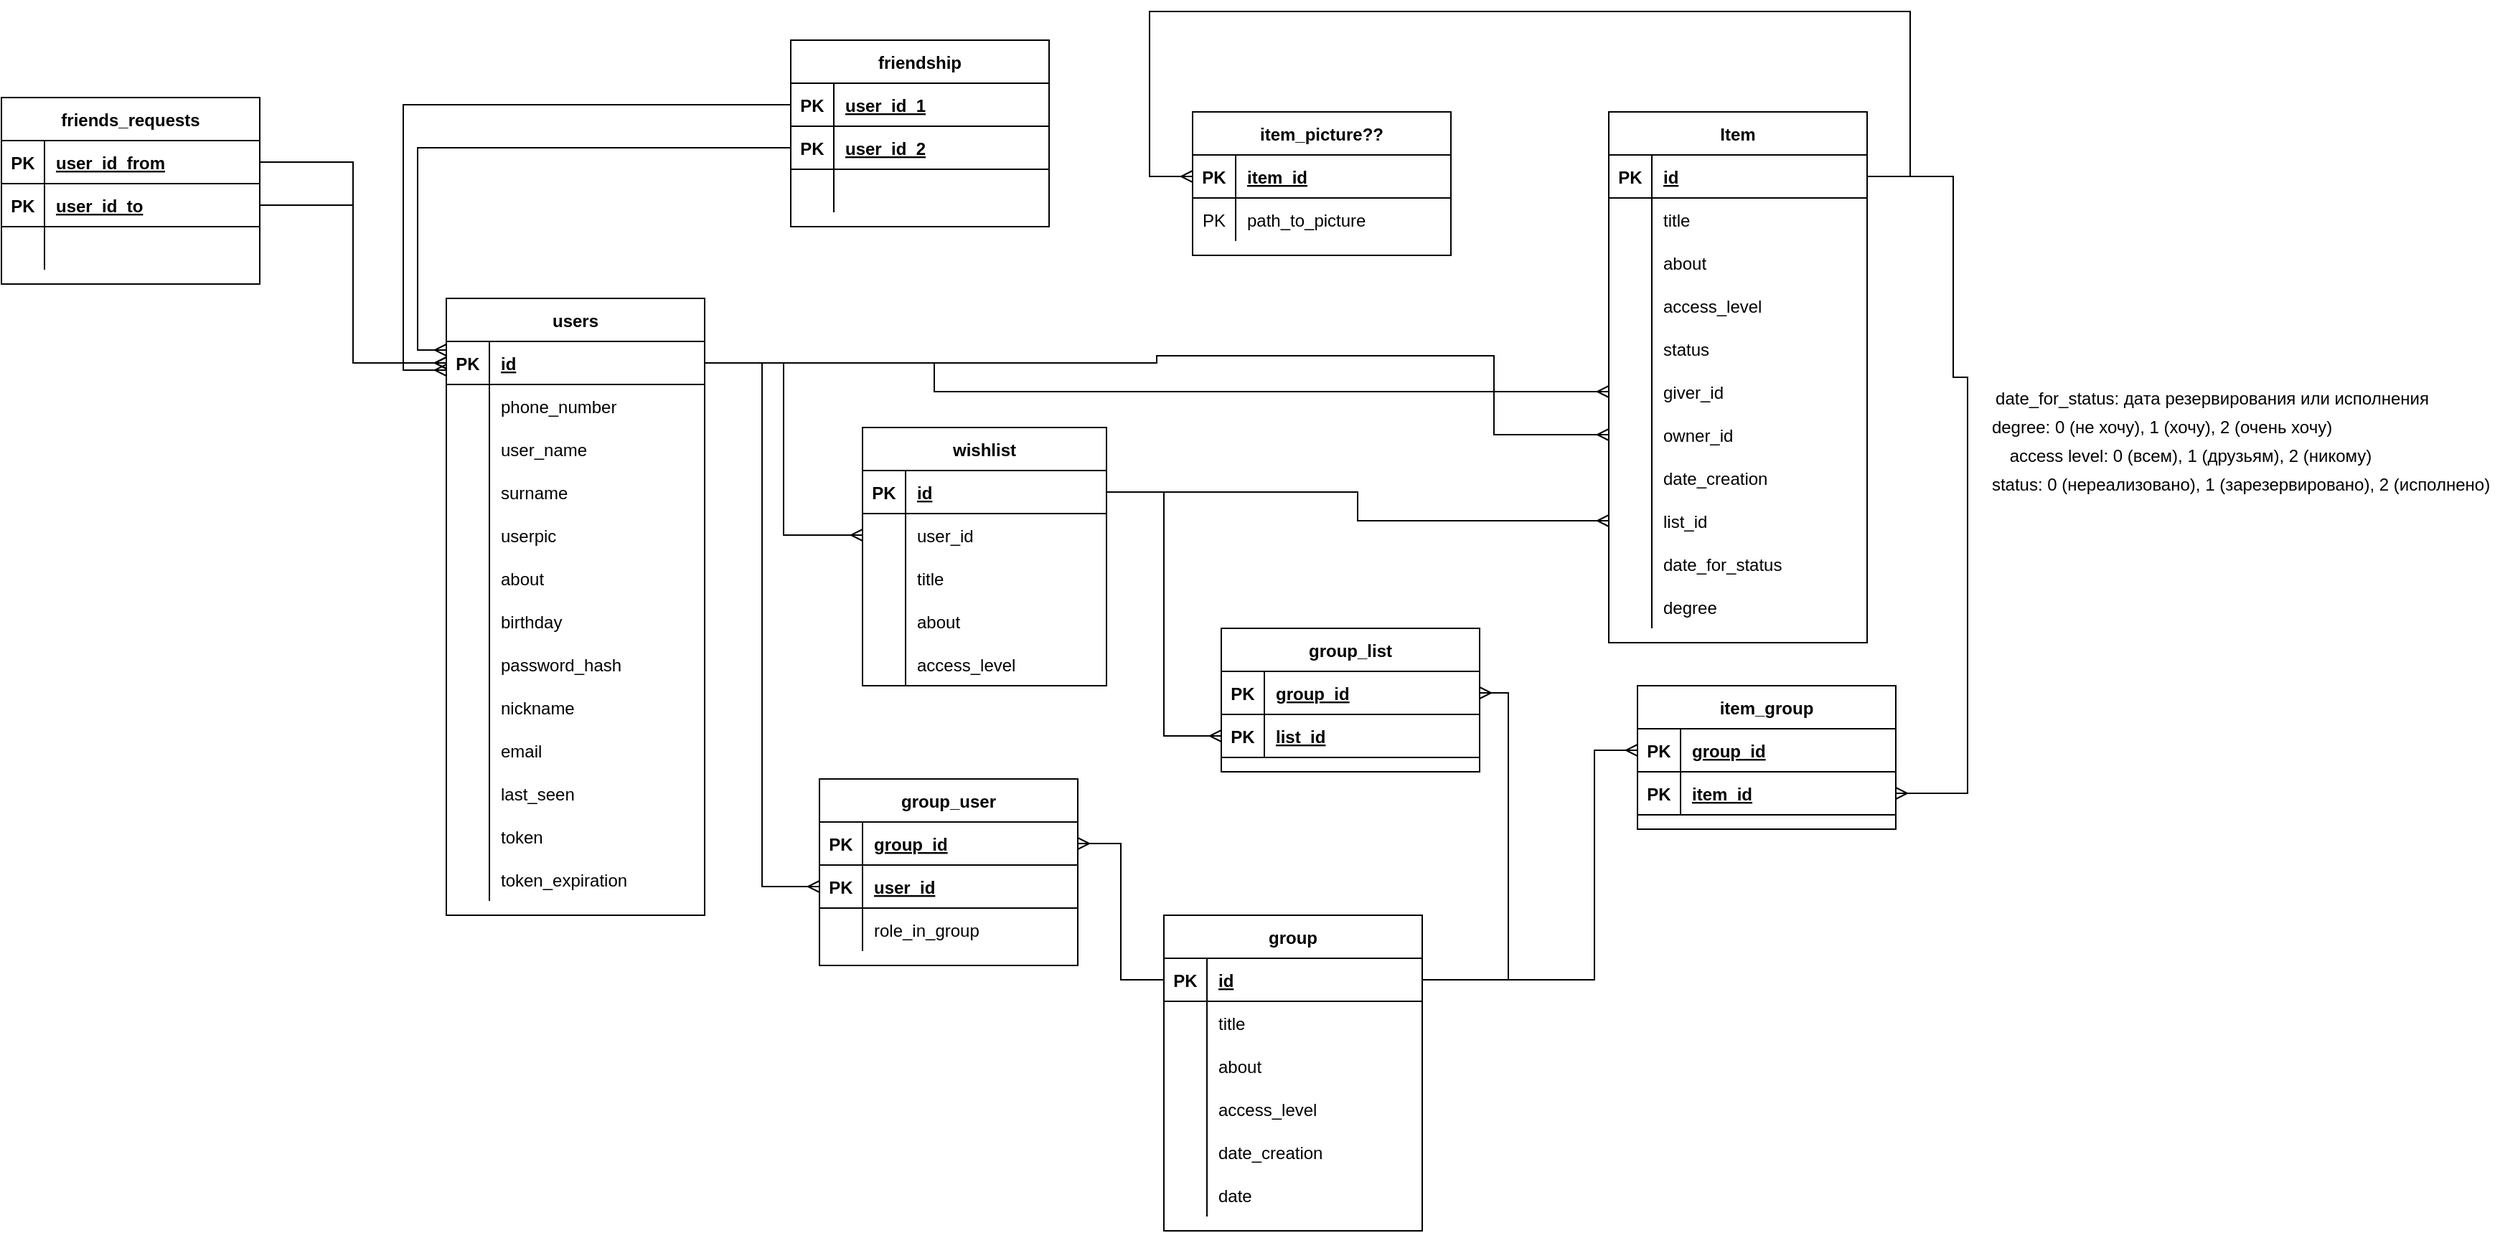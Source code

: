 <mxfile version="13.6.2" type="device"><diagram name="Page-1" id="e56a1550-8fbb-45ad-956c-1786394a9013"><mxGraphModel dx="1961" dy="1817" grid="1" gridSize="10" guides="1" tooltips="1" connect="1" arrows="1" fold="1" page="1" pageScale="1" pageWidth="1100" pageHeight="850" background="#ffffff" math="0" shadow="0"><root><mxCell id="0"/><mxCell id="1" parent="0"/><mxCell id="IIOtqMFTye9KN0V40YBl-3" value="users" style="shape=table;startSize=30;container=1;collapsible=1;childLayout=tableLayout;fixedRows=1;rowLines=0;fontStyle=1;align=center;resizeLast=1;" parent="1" vertex="1"><mxGeometry x="50" y="50" width="180" height="430" as="geometry"/></mxCell><mxCell id="IIOtqMFTye9KN0V40YBl-4" value="" style="shape=partialRectangle;collapsible=0;dropTarget=0;pointerEvents=0;fillColor=none;top=0;left=0;bottom=1;right=0;points=[[0,0.5],[1,0.5]];portConstraint=eastwest;" parent="IIOtqMFTye9KN0V40YBl-3" vertex="1"><mxGeometry y="30" width="180" height="30" as="geometry"/></mxCell><mxCell id="IIOtqMFTye9KN0V40YBl-5" value="PK" style="shape=partialRectangle;connectable=0;fillColor=none;top=0;left=0;bottom=0;right=0;fontStyle=1;overflow=hidden;" parent="IIOtqMFTye9KN0V40YBl-4" vertex="1"><mxGeometry width="30" height="30" as="geometry"/></mxCell><mxCell id="IIOtqMFTye9KN0V40YBl-6" value="id" style="shape=partialRectangle;connectable=0;fillColor=none;top=0;left=0;bottom=0;right=0;align=left;spacingLeft=6;fontStyle=5;overflow=hidden;" parent="IIOtqMFTye9KN0V40YBl-4" vertex="1"><mxGeometry x="30" width="150" height="30" as="geometry"/></mxCell><mxCell id="IIOtqMFTye9KN0V40YBl-7" value="" style="shape=partialRectangle;collapsible=0;dropTarget=0;pointerEvents=0;fillColor=none;top=0;left=0;bottom=0;right=0;points=[[0,0.5],[1,0.5]];portConstraint=eastwest;" parent="IIOtqMFTye9KN0V40YBl-3" vertex="1"><mxGeometry y="60" width="180" height="30" as="geometry"/></mxCell><mxCell id="IIOtqMFTye9KN0V40YBl-8" value="" style="shape=partialRectangle;connectable=0;fillColor=none;top=0;left=0;bottom=0;right=0;editable=1;overflow=hidden;" parent="IIOtqMFTye9KN0V40YBl-7" vertex="1"><mxGeometry width="30" height="30" as="geometry"/></mxCell><mxCell id="IIOtqMFTye9KN0V40YBl-9" value="phone_number" style="shape=partialRectangle;connectable=0;fillColor=none;top=0;left=0;bottom=0;right=0;align=left;spacingLeft=6;overflow=hidden;" parent="IIOtqMFTye9KN0V40YBl-7" vertex="1"><mxGeometry x="30" width="150" height="30" as="geometry"/></mxCell><mxCell id="IIOtqMFTye9KN0V40YBl-10" value="" style="shape=partialRectangle;collapsible=0;dropTarget=0;pointerEvents=0;fillColor=none;top=0;left=0;bottom=0;right=0;points=[[0,0.5],[1,0.5]];portConstraint=eastwest;" parent="IIOtqMFTye9KN0V40YBl-3" vertex="1"><mxGeometry y="90" width="180" height="30" as="geometry"/></mxCell><mxCell id="IIOtqMFTye9KN0V40YBl-11" value="" style="shape=partialRectangle;connectable=0;fillColor=none;top=0;left=0;bottom=0;right=0;editable=1;overflow=hidden;" parent="IIOtqMFTye9KN0V40YBl-10" vertex="1"><mxGeometry width="30" height="30" as="geometry"/></mxCell><mxCell id="IIOtqMFTye9KN0V40YBl-12" value="user_name" style="shape=partialRectangle;connectable=0;fillColor=none;top=0;left=0;bottom=0;right=0;align=left;spacingLeft=6;overflow=hidden;" parent="IIOtqMFTye9KN0V40YBl-10" vertex="1"><mxGeometry x="30" width="150" height="30" as="geometry"/></mxCell><mxCell id="IIOtqMFTye9KN0V40YBl-13" value="" style="shape=partialRectangle;collapsible=0;dropTarget=0;pointerEvents=0;fillColor=none;top=0;left=0;bottom=0;right=0;points=[[0,0.5],[1,0.5]];portConstraint=eastwest;" parent="IIOtqMFTye9KN0V40YBl-3" vertex="1"><mxGeometry y="120" width="180" height="30" as="geometry"/></mxCell><mxCell id="IIOtqMFTye9KN0V40YBl-14" value="" style="shape=partialRectangle;connectable=0;fillColor=none;top=0;left=0;bottom=0;right=0;editable=1;overflow=hidden;" parent="IIOtqMFTye9KN0V40YBl-13" vertex="1"><mxGeometry width="30" height="30" as="geometry"/></mxCell><mxCell id="IIOtqMFTye9KN0V40YBl-15" value="surname" style="shape=partialRectangle;connectable=0;fillColor=none;top=0;left=0;bottom=0;right=0;align=left;spacingLeft=6;overflow=hidden;" parent="IIOtqMFTye9KN0V40YBl-13" vertex="1"><mxGeometry x="30" width="150" height="30" as="geometry"/></mxCell><mxCell id="IIOtqMFTye9KN0V40YBl-61" value="" style="shape=partialRectangle;collapsible=0;dropTarget=0;pointerEvents=0;fillColor=none;top=0;left=0;bottom=0;right=0;points=[[0,0.5],[1,0.5]];portConstraint=eastwest;" parent="IIOtqMFTye9KN0V40YBl-3" vertex="1"><mxGeometry y="150" width="180" height="30" as="geometry"/></mxCell><mxCell id="IIOtqMFTye9KN0V40YBl-62" value="" style="shape=partialRectangle;connectable=0;fillColor=none;top=0;left=0;bottom=0;right=0;editable=1;overflow=hidden;" parent="IIOtqMFTye9KN0V40YBl-61" vertex="1"><mxGeometry width="30" height="30" as="geometry"/></mxCell><mxCell id="IIOtqMFTye9KN0V40YBl-63" value="userpic" style="shape=partialRectangle;connectable=0;fillColor=none;top=0;left=0;bottom=0;right=0;align=left;spacingLeft=6;overflow=hidden;" parent="IIOtqMFTye9KN0V40YBl-61" vertex="1"><mxGeometry x="30" width="150" height="30" as="geometry"/></mxCell><mxCell id="IIOtqMFTye9KN0V40YBl-64" value="" style="shape=partialRectangle;collapsible=0;dropTarget=0;pointerEvents=0;fillColor=none;top=0;left=0;bottom=0;right=0;points=[[0,0.5],[1,0.5]];portConstraint=eastwest;" parent="IIOtqMFTye9KN0V40YBl-3" vertex="1"><mxGeometry y="180" width="180" height="30" as="geometry"/></mxCell><mxCell id="IIOtqMFTye9KN0V40YBl-65" value="" style="shape=partialRectangle;connectable=0;fillColor=none;top=0;left=0;bottom=0;right=0;editable=1;overflow=hidden;" parent="IIOtqMFTye9KN0V40YBl-64" vertex="1"><mxGeometry width="30" height="30" as="geometry"/></mxCell><mxCell id="IIOtqMFTye9KN0V40YBl-66" value="about" style="shape=partialRectangle;connectable=0;fillColor=none;top=0;left=0;bottom=0;right=0;align=left;spacingLeft=6;overflow=hidden;" parent="IIOtqMFTye9KN0V40YBl-64" vertex="1"><mxGeometry x="30" width="150" height="30" as="geometry"/></mxCell><mxCell id="9HHiYU_C0pXBJQr-bdQ1-1" value="" style="shape=partialRectangle;collapsible=0;dropTarget=0;pointerEvents=0;fillColor=none;top=0;left=0;bottom=0;right=0;points=[[0,0.5],[1,0.5]];portConstraint=eastwest;" parent="IIOtqMFTye9KN0V40YBl-3" vertex="1"><mxGeometry y="210" width="180" height="30" as="geometry"/></mxCell><mxCell id="9HHiYU_C0pXBJQr-bdQ1-2" value="" style="shape=partialRectangle;connectable=0;fillColor=none;top=0;left=0;bottom=0;right=0;editable=1;overflow=hidden;" parent="9HHiYU_C0pXBJQr-bdQ1-1" vertex="1"><mxGeometry width="30" height="30" as="geometry"/></mxCell><mxCell id="9HHiYU_C0pXBJQr-bdQ1-3" value="birthday" style="shape=partialRectangle;connectable=0;fillColor=none;top=0;left=0;bottom=0;right=0;align=left;spacingLeft=6;overflow=hidden;" parent="9HHiYU_C0pXBJQr-bdQ1-1" vertex="1"><mxGeometry x="30" width="150" height="30" as="geometry"/></mxCell><mxCell id="wVxshqWMa3lvSobCaN4X-7" value="" style="shape=partialRectangle;collapsible=0;dropTarget=0;pointerEvents=0;fillColor=none;top=0;left=0;bottom=0;right=0;points=[[0,0.5],[1,0.5]];portConstraint=eastwest;" parent="IIOtqMFTye9KN0V40YBl-3" vertex="1"><mxGeometry y="240" width="180" height="30" as="geometry"/></mxCell><mxCell id="wVxshqWMa3lvSobCaN4X-8" value="" style="shape=partialRectangle;connectable=0;fillColor=none;top=0;left=0;bottom=0;right=0;editable=1;overflow=hidden;" parent="wVxshqWMa3lvSobCaN4X-7" vertex="1"><mxGeometry width="30" height="30" as="geometry"/></mxCell><mxCell id="wVxshqWMa3lvSobCaN4X-9" value="password_hash" style="shape=partialRectangle;connectable=0;fillColor=none;top=0;left=0;bottom=0;right=0;align=left;spacingLeft=6;overflow=hidden;" parent="wVxshqWMa3lvSobCaN4X-7" vertex="1"><mxGeometry x="30" width="150" height="30" as="geometry"/></mxCell><mxCell id="9HHiYU_C0pXBJQr-bdQ1-4" value="" style="shape=partialRectangle;collapsible=0;dropTarget=0;pointerEvents=0;fillColor=none;top=0;left=0;bottom=0;right=0;points=[[0,0.5],[1,0.5]];portConstraint=eastwest;" parent="IIOtqMFTye9KN0V40YBl-3" vertex="1"><mxGeometry y="270" width="180" height="30" as="geometry"/></mxCell><mxCell id="9HHiYU_C0pXBJQr-bdQ1-5" value="" style="shape=partialRectangle;connectable=0;fillColor=none;top=0;left=0;bottom=0;right=0;editable=1;overflow=hidden;" parent="9HHiYU_C0pXBJQr-bdQ1-4" vertex="1"><mxGeometry width="30" height="30" as="geometry"/></mxCell><mxCell id="9HHiYU_C0pXBJQr-bdQ1-6" value="nickname" style="shape=partialRectangle;connectable=0;fillColor=none;top=0;left=0;bottom=0;right=0;align=left;spacingLeft=6;overflow=hidden;" parent="9HHiYU_C0pXBJQr-bdQ1-4" vertex="1"><mxGeometry x="30" width="150" height="30" as="geometry"/></mxCell><mxCell id="wVxshqWMa3lvSobCaN4X-10" value="" style="shape=partialRectangle;collapsible=0;dropTarget=0;pointerEvents=0;fillColor=none;top=0;left=0;bottom=0;right=0;points=[[0,0.5],[1,0.5]];portConstraint=eastwest;" parent="IIOtqMFTye9KN0V40YBl-3" vertex="1"><mxGeometry y="300" width="180" height="30" as="geometry"/></mxCell><mxCell id="wVxshqWMa3lvSobCaN4X-11" value="" style="shape=partialRectangle;connectable=0;fillColor=none;top=0;left=0;bottom=0;right=0;editable=1;overflow=hidden;" parent="wVxshqWMa3lvSobCaN4X-10" vertex="1"><mxGeometry width="30" height="30" as="geometry"/></mxCell><mxCell id="wVxshqWMa3lvSobCaN4X-12" value="email" style="shape=partialRectangle;connectable=0;fillColor=none;top=0;left=0;bottom=0;right=0;align=left;spacingLeft=6;overflow=hidden;" parent="wVxshqWMa3lvSobCaN4X-10" vertex="1"><mxGeometry x="30" width="150" height="30" as="geometry"/></mxCell><mxCell id="9HHiYU_C0pXBJQr-bdQ1-64" value="" style="shape=partialRectangle;collapsible=0;dropTarget=0;pointerEvents=0;fillColor=none;top=0;left=0;bottom=0;right=0;points=[[0,0.5],[1,0.5]];portConstraint=eastwest;" parent="IIOtqMFTye9KN0V40YBl-3" vertex="1"><mxGeometry y="330" width="180" height="30" as="geometry"/></mxCell><mxCell id="9HHiYU_C0pXBJQr-bdQ1-65" value="" style="shape=partialRectangle;connectable=0;fillColor=none;top=0;left=0;bottom=0;right=0;editable=1;overflow=hidden;" parent="9HHiYU_C0pXBJQr-bdQ1-64" vertex="1"><mxGeometry width="30" height="30" as="geometry"/></mxCell><mxCell id="9HHiYU_C0pXBJQr-bdQ1-66" value="last_seen" style="shape=partialRectangle;connectable=0;fillColor=none;top=0;left=0;bottom=0;right=0;align=left;spacingLeft=6;overflow=hidden;" parent="9HHiYU_C0pXBJQr-bdQ1-64" vertex="1"><mxGeometry x="30" width="150" height="30" as="geometry"/></mxCell><mxCell id="qOTaY9W5OBrxQEoX92ps-3" value="" style="shape=partialRectangle;collapsible=0;dropTarget=0;pointerEvents=0;fillColor=none;top=0;left=0;bottom=0;right=0;points=[[0,0.5],[1,0.5]];portConstraint=eastwest;" parent="IIOtqMFTye9KN0V40YBl-3" vertex="1"><mxGeometry y="360" width="180" height="30" as="geometry"/></mxCell><mxCell id="qOTaY9W5OBrxQEoX92ps-4" value="" style="shape=partialRectangle;connectable=0;fillColor=none;top=0;left=0;bottom=0;right=0;editable=1;overflow=hidden;" parent="qOTaY9W5OBrxQEoX92ps-3" vertex="1"><mxGeometry width="30" height="30" as="geometry"/></mxCell><mxCell id="qOTaY9W5OBrxQEoX92ps-5" value="token" style="shape=partialRectangle;connectable=0;fillColor=none;top=0;left=0;bottom=0;right=0;align=left;spacingLeft=6;overflow=hidden;" parent="qOTaY9W5OBrxQEoX92ps-3" vertex="1"><mxGeometry x="30" width="150" height="30" as="geometry"/></mxCell><mxCell id="rJw-iXFYRfuMG_GMG_CK-58" value="" style="shape=partialRectangle;collapsible=0;dropTarget=0;pointerEvents=0;fillColor=none;top=0;left=0;bottom=0;right=0;points=[[0,0.5],[1,0.5]];portConstraint=eastwest;" parent="IIOtqMFTye9KN0V40YBl-3" vertex="1"><mxGeometry y="390" width="180" height="30" as="geometry"/></mxCell><mxCell id="rJw-iXFYRfuMG_GMG_CK-59" value="" style="shape=partialRectangle;connectable=0;fillColor=none;top=0;left=0;bottom=0;right=0;editable=1;overflow=hidden;" parent="rJw-iXFYRfuMG_GMG_CK-58" vertex="1"><mxGeometry width="30" height="30" as="geometry"/></mxCell><mxCell id="rJw-iXFYRfuMG_GMG_CK-60" value="token_expiration" style="shape=partialRectangle;connectable=0;fillColor=none;top=0;left=0;bottom=0;right=0;align=left;spacingLeft=6;overflow=hidden;" parent="rJw-iXFYRfuMG_GMG_CK-58" vertex="1"><mxGeometry x="30" width="150" height="30" as="geometry"/></mxCell><mxCell id="IIOtqMFTye9KN0V40YBl-94" style="edgeStyle=orthogonalEdgeStyle;rounded=0;orthogonalLoop=1;jettySize=auto;html=1;exitX=1;exitY=0.5;exitDx=0;exitDy=0;entryX=0;entryY=0.5;entryDx=0;entryDy=0;endArrow=ERmany;endFill=0;" parent="1" source="IIOtqMFTye9KN0V40YBl-4" target="IIOtqMFTye9KN0V40YBl-85" edge="1"><mxGeometry relative="1" as="geometry"/></mxCell><mxCell id="IIOtqMFTye9KN0V40YBl-29" value="group" style="shape=table;startSize=30;container=1;collapsible=1;childLayout=tableLayout;fixedRows=1;rowLines=0;fontStyle=1;align=center;resizeLast=1;" parent="1" vertex="1"><mxGeometry x="550" y="480" width="180" height="220" as="geometry"/></mxCell><mxCell id="IIOtqMFTye9KN0V40YBl-30" value="" style="shape=partialRectangle;collapsible=0;dropTarget=0;pointerEvents=0;fillColor=none;top=0;left=0;bottom=1;right=0;points=[[0,0.5],[1,0.5]];portConstraint=eastwest;" parent="IIOtqMFTye9KN0V40YBl-29" vertex="1"><mxGeometry y="30" width="180" height="30" as="geometry"/></mxCell><mxCell id="IIOtqMFTye9KN0V40YBl-31" value="PK" style="shape=partialRectangle;connectable=0;fillColor=none;top=0;left=0;bottom=0;right=0;fontStyle=1;overflow=hidden;" parent="IIOtqMFTye9KN0V40YBl-30" vertex="1"><mxGeometry width="30" height="30" as="geometry"/></mxCell><mxCell id="IIOtqMFTye9KN0V40YBl-32" value="id" style="shape=partialRectangle;connectable=0;fillColor=none;top=0;left=0;bottom=0;right=0;align=left;spacingLeft=6;fontStyle=5;overflow=hidden;" parent="IIOtqMFTye9KN0V40YBl-30" vertex="1"><mxGeometry x="30" width="150" height="30" as="geometry"/></mxCell><mxCell id="IIOtqMFTye9KN0V40YBl-33" value="" style="shape=partialRectangle;collapsible=0;dropTarget=0;pointerEvents=0;fillColor=none;top=0;left=0;bottom=0;right=0;points=[[0,0.5],[1,0.5]];portConstraint=eastwest;" parent="IIOtqMFTye9KN0V40YBl-29" vertex="1"><mxGeometry y="60" width="180" height="30" as="geometry"/></mxCell><mxCell id="IIOtqMFTye9KN0V40YBl-34" value="" style="shape=partialRectangle;connectable=0;fillColor=none;top=0;left=0;bottom=0;right=0;editable=1;overflow=hidden;" parent="IIOtqMFTye9KN0V40YBl-33" vertex="1"><mxGeometry width="30" height="30" as="geometry"/></mxCell><mxCell id="IIOtqMFTye9KN0V40YBl-35" value="title" style="shape=partialRectangle;connectable=0;fillColor=none;top=0;left=0;bottom=0;right=0;align=left;spacingLeft=6;overflow=hidden;" parent="IIOtqMFTye9KN0V40YBl-33" vertex="1"><mxGeometry x="30" width="150" height="30" as="geometry"/></mxCell><mxCell id="IIOtqMFTye9KN0V40YBl-36" value="" style="shape=partialRectangle;collapsible=0;dropTarget=0;pointerEvents=0;fillColor=none;top=0;left=0;bottom=0;right=0;points=[[0,0.5],[1,0.5]];portConstraint=eastwest;" parent="IIOtqMFTye9KN0V40YBl-29" vertex="1"><mxGeometry y="90" width="180" height="30" as="geometry"/></mxCell><mxCell id="IIOtqMFTye9KN0V40YBl-37" value="" style="shape=partialRectangle;connectable=0;fillColor=none;top=0;left=0;bottom=0;right=0;editable=1;overflow=hidden;" parent="IIOtqMFTye9KN0V40YBl-36" vertex="1"><mxGeometry width="30" height="30" as="geometry"/></mxCell><mxCell id="IIOtqMFTye9KN0V40YBl-38" value="about" style="shape=partialRectangle;connectable=0;fillColor=none;top=0;left=0;bottom=0;right=0;align=left;spacingLeft=6;overflow=hidden;" parent="IIOtqMFTye9KN0V40YBl-36" vertex="1"><mxGeometry x="30" width="150" height="30" as="geometry"/></mxCell><mxCell id="QzwkcTom_vMBd4Zuhqg8-27" value="" style="shape=partialRectangle;collapsible=0;dropTarget=0;pointerEvents=0;fillColor=none;top=0;left=0;bottom=0;right=0;points=[[0,0.5],[1,0.5]];portConstraint=eastwest;" vertex="1" parent="IIOtqMFTye9KN0V40YBl-29"><mxGeometry y="120" width="180" height="30" as="geometry"/></mxCell><mxCell id="QzwkcTom_vMBd4Zuhqg8-28" value="" style="shape=partialRectangle;connectable=0;fillColor=none;top=0;left=0;bottom=0;right=0;editable=1;overflow=hidden;" vertex="1" parent="QzwkcTom_vMBd4Zuhqg8-27"><mxGeometry width="30" height="30" as="geometry"/></mxCell><mxCell id="QzwkcTom_vMBd4Zuhqg8-29" value="access_level" style="shape=partialRectangle;connectable=0;fillColor=none;top=0;left=0;bottom=0;right=0;align=left;spacingLeft=6;overflow=hidden;" vertex="1" parent="QzwkcTom_vMBd4Zuhqg8-27"><mxGeometry x="30" width="150" height="30" as="geometry"/></mxCell><mxCell id="QzwkcTom_vMBd4Zuhqg8-30" value="" style="shape=partialRectangle;collapsible=0;dropTarget=0;pointerEvents=0;fillColor=none;top=0;left=0;bottom=0;right=0;points=[[0,0.5],[1,0.5]];portConstraint=eastwest;" vertex="1" parent="IIOtqMFTye9KN0V40YBl-29"><mxGeometry y="150" width="180" height="30" as="geometry"/></mxCell><mxCell id="QzwkcTom_vMBd4Zuhqg8-31" value="" style="shape=partialRectangle;connectable=0;fillColor=none;top=0;left=0;bottom=0;right=0;editable=1;overflow=hidden;" vertex="1" parent="QzwkcTom_vMBd4Zuhqg8-30"><mxGeometry width="30" height="30" as="geometry"/></mxCell><mxCell id="QzwkcTom_vMBd4Zuhqg8-32" value="date_creation" style="shape=partialRectangle;connectable=0;fillColor=none;top=0;left=0;bottom=0;right=0;align=left;spacingLeft=6;overflow=hidden;" vertex="1" parent="QzwkcTom_vMBd4Zuhqg8-30"><mxGeometry x="30" width="150" height="30" as="geometry"/></mxCell><mxCell id="IIOtqMFTye9KN0V40YBl-39" value="" style="shape=partialRectangle;collapsible=0;dropTarget=0;pointerEvents=0;fillColor=none;top=0;left=0;bottom=0;right=0;points=[[0,0.5],[1,0.5]];portConstraint=eastwest;" parent="IIOtqMFTye9KN0V40YBl-29" vertex="1"><mxGeometry y="180" width="180" height="30" as="geometry"/></mxCell><mxCell id="IIOtqMFTye9KN0V40YBl-40" value="" style="shape=partialRectangle;connectable=0;fillColor=none;top=0;left=0;bottom=0;right=0;editable=1;overflow=hidden;" parent="IIOtqMFTye9KN0V40YBl-39" vertex="1"><mxGeometry width="30" height="30" as="geometry"/></mxCell><mxCell id="IIOtqMFTye9KN0V40YBl-41" value="date" style="shape=partialRectangle;connectable=0;fillColor=none;top=0;left=0;bottom=0;right=0;align=left;spacingLeft=6;overflow=hidden;" parent="IIOtqMFTye9KN0V40YBl-39" vertex="1"><mxGeometry x="30" width="150" height="30" as="geometry"/></mxCell><mxCell id="IIOtqMFTye9KN0V40YBl-132" style="edgeStyle=orthogonalEdgeStyle;rounded=0;orthogonalLoop=1;jettySize=auto;html=1;exitX=1;exitY=0.5;exitDx=0;exitDy=0;endArrow=ERmany;endFill=0;entryX=0;entryY=0.5;entryDx=0;entryDy=0;" parent="1" source="IIOtqMFTye9KN0V40YBl-82" target="9HHiYU_C0pXBJQr-bdQ1-72" edge="1"><mxGeometry relative="1" as="geometry"><mxPoint x="750" y="195" as="targetPoint"/></mxGeometry></mxCell><mxCell id="IIOtqMFTye9KN0V40YBl-141" style="edgeStyle=orthogonalEdgeStyle;rounded=0;orthogonalLoop=1;jettySize=auto;html=1;exitX=1;exitY=0.5;exitDx=0;exitDy=0;entryX=0;entryY=0.5;entryDx=0;entryDy=0;endArrow=ERmany;endFill=0;" parent="1" source="IIOtqMFTye9KN0V40YBl-30" target="IIOtqMFTye9KN0V40YBl-135" edge="1"><mxGeometry relative="1" as="geometry"><Array as="points"><mxPoint x="850" y="525"/><mxPoint x="850" y="365"/></Array></mxGeometry></mxCell><mxCell id="IIOtqMFTye9KN0V40YBl-147" style="edgeStyle=orthogonalEdgeStyle;rounded=0;orthogonalLoop=1;jettySize=auto;html=1;exitX=1;exitY=0.5;exitDx=0;exitDy=0;entryX=1;entryY=0.5;entryDx=0;entryDy=0;endArrow=ERmany;endFill=0;" parent="1" source="IIOtqMFTye9KN0V40YBl-43" target="IIOtqMFTye9KN0V40YBl-138" edge="1"><mxGeometry relative="1" as="geometry"><Array as="points"><mxPoint x="1100" y="-35"/><mxPoint x="1100" y="105"/><mxPoint x="1110" y="105"/><mxPoint x="1110" y="395"/></Array></mxGeometry></mxCell><mxCell id="RiudDo5RsYSVDOhh2qD_-5" style="edgeStyle=orthogonalEdgeStyle;rounded=0;orthogonalLoop=1;jettySize=auto;html=1;exitX=0;exitY=0.5;exitDx=0;exitDy=0;entryX=1;entryY=0.5;entryDx=0;entryDy=0;endArrow=ERmany;endFill=0;" parent="1" source="IIOtqMFTye9KN0V40YBl-30" target="IIOtqMFTye9KN0V40YBl-100" edge="1"><mxGeometry relative="1" as="geometry"/></mxCell><mxCell id="6OIXaq1Bzhz1kCrdEbTt-8" value="friendship" style="shape=table;startSize=30;container=1;collapsible=1;childLayout=tableLayout;fixedRows=1;rowLines=0;fontStyle=1;align=center;resizeLast=1;" parent="1" vertex="1"><mxGeometry x="290" y="-130" width="180" height="130" as="geometry"/></mxCell><mxCell id="6OIXaq1Bzhz1kCrdEbTt-9" value="" style="shape=partialRectangle;collapsible=0;dropTarget=0;pointerEvents=0;fillColor=none;top=0;left=0;bottom=1;right=0;points=[[0,0.5],[1,0.5]];portConstraint=eastwest;" parent="6OIXaq1Bzhz1kCrdEbTt-8" vertex="1"><mxGeometry y="30" width="180" height="30" as="geometry"/></mxCell><mxCell id="6OIXaq1Bzhz1kCrdEbTt-10" value="PK" style="shape=partialRectangle;connectable=0;fillColor=none;top=0;left=0;bottom=0;right=0;fontStyle=1;overflow=hidden;" parent="6OIXaq1Bzhz1kCrdEbTt-9" vertex="1"><mxGeometry width="30" height="30" as="geometry"/></mxCell><mxCell id="6OIXaq1Bzhz1kCrdEbTt-11" value="user_id_1" style="shape=partialRectangle;connectable=0;fillColor=none;top=0;left=0;bottom=0;right=0;align=left;spacingLeft=6;fontStyle=5;overflow=hidden;" parent="6OIXaq1Bzhz1kCrdEbTt-9" vertex="1"><mxGeometry x="30" width="150" height="30" as="geometry"/></mxCell><mxCell id="6OIXaq1Bzhz1kCrdEbTt-21" value="" style="shape=partialRectangle;collapsible=0;dropTarget=0;pointerEvents=0;fillColor=none;top=0;left=0;bottom=1;right=0;points=[[0,0.5],[1,0.5]];portConstraint=eastwest;" parent="6OIXaq1Bzhz1kCrdEbTt-8" vertex="1"><mxGeometry y="60" width="180" height="30" as="geometry"/></mxCell><mxCell id="6OIXaq1Bzhz1kCrdEbTt-22" value="PK" style="shape=partialRectangle;connectable=0;fillColor=none;top=0;left=0;bottom=0;right=0;fontStyle=1;overflow=hidden;" parent="6OIXaq1Bzhz1kCrdEbTt-21" vertex="1"><mxGeometry width="30" height="30" as="geometry"/></mxCell><mxCell id="6OIXaq1Bzhz1kCrdEbTt-23" value="user_id_2" style="shape=partialRectangle;connectable=0;fillColor=none;top=0;left=0;bottom=0;right=0;align=left;spacingLeft=6;fontStyle=5;overflow=hidden;" parent="6OIXaq1Bzhz1kCrdEbTt-21" vertex="1"><mxGeometry x="30" width="150" height="30" as="geometry"/></mxCell><mxCell id="6OIXaq1Bzhz1kCrdEbTt-18" value="" style="shape=partialRectangle;collapsible=0;dropTarget=0;pointerEvents=0;fillColor=none;top=0;left=0;bottom=0;right=0;points=[[0,0.5],[1,0.5]];portConstraint=eastwest;" parent="6OIXaq1Bzhz1kCrdEbTt-8" vertex="1"><mxGeometry y="90" width="180" height="30" as="geometry"/></mxCell><mxCell id="6OIXaq1Bzhz1kCrdEbTt-19" value="" style="shape=partialRectangle;connectable=0;fillColor=none;top=0;left=0;bottom=0;right=0;editable=1;overflow=hidden;" parent="6OIXaq1Bzhz1kCrdEbTt-18" vertex="1"><mxGeometry width="30" height="30" as="geometry"/></mxCell><mxCell id="6OIXaq1Bzhz1kCrdEbTt-20" value="" style="shape=partialRectangle;connectable=0;fillColor=none;top=0;left=0;bottom=0;right=0;align=left;spacingLeft=6;overflow=hidden;" parent="6OIXaq1Bzhz1kCrdEbTt-18" vertex="1"><mxGeometry x="30" width="150" height="30" as="geometry"/></mxCell><mxCell id="6OIXaq1Bzhz1kCrdEbTt-24" style="edgeStyle=orthogonalEdgeStyle;rounded=0;orthogonalLoop=1;jettySize=auto;html=1;exitX=0;exitY=0.2;exitDx=0;exitDy=0;entryX=0;entryY=0.5;entryDx=0;entryDy=0;endArrow=none;endFill=0;startArrow=ERmany;startFill=0;exitPerimeter=0;" parent="1" source="IIOtqMFTye9KN0V40YBl-4" target="6OIXaq1Bzhz1kCrdEbTt-21" edge="1"><mxGeometry relative="1" as="geometry"/></mxCell><mxCell id="rJw-iXFYRfuMG_GMG_CK-1" style="edgeStyle=orthogonalEdgeStyle;rounded=0;orthogonalLoop=1;jettySize=auto;html=1;exitX=0;exitY=0.5;exitDx=0;exitDy=0;startArrow=none;startFill=0;endArrow=ERmany;endFill=0;" parent="1" source="6OIXaq1Bzhz1kCrdEbTt-9" edge="1"><mxGeometry relative="1" as="geometry"><mxPoint x="50" y="100" as="targetPoint"/><Array as="points"><mxPoint x="20" y="-85"/><mxPoint x="20" y="100"/></Array></mxGeometry></mxCell><mxCell id="IIOtqMFTye9KN0V40YBl-99" value="group_user" style="shape=table;startSize=30;container=1;collapsible=1;childLayout=tableLayout;fixedRows=1;rowLines=0;fontStyle=1;align=center;resizeLast=1;" parent="1" vertex="1"><mxGeometry x="310" y="385" width="180" height="130" as="geometry"/></mxCell><mxCell id="IIOtqMFTye9KN0V40YBl-100" value="" style="shape=partialRectangle;collapsible=0;dropTarget=0;pointerEvents=0;fillColor=none;top=0;left=0;bottom=1;right=0;points=[[0,0.5],[1,0.5]];portConstraint=eastwest;" parent="IIOtqMFTye9KN0V40YBl-99" vertex="1"><mxGeometry y="30" width="180" height="30" as="geometry"/></mxCell><mxCell id="IIOtqMFTye9KN0V40YBl-101" value="PK" style="shape=partialRectangle;connectable=0;fillColor=none;top=0;left=0;bottom=0;right=0;fontStyle=1;overflow=hidden;" parent="IIOtqMFTye9KN0V40YBl-100" vertex="1"><mxGeometry width="30" height="30" as="geometry"/></mxCell><mxCell id="IIOtqMFTye9KN0V40YBl-102" value="group_id" style="shape=partialRectangle;connectable=0;fillColor=none;top=0;left=0;bottom=0;right=0;align=left;spacingLeft=6;fontStyle=5;overflow=hidden;" parent="IIOtqMFTye9KN0V40YBl-100" vertex="1"><mxGeometry x="30" width="150" height="30" as="geometry"/></mxCell><mxCell id="RiudDo5RsYSVDOhh2qD_-1" value="" style="shape=partialRectangle;collapsible=0;dropTarget=0;pointerEvents=0;fillColor=none;top=0;left=0;bottom=1;right=0;points=[[0,0.5],[1,0.5]];portConstraint=eastwest;" parent="IIOtqMFTye9KN0V40YBl-99" vertex="1"><mxGeometry y="60" width="180" height="30" as="geometry"/></mxCell><mxCell id="RiudDo5RsYSVDOhh2qD_-2" value="PK" style="shape=partialRectangle;connectable=0;fillColor=none;top=0;left=0;bottom=0;right=0;fontStyle=1;overflow=hidden;" parent="RiudDo5RsYSVDOhh2qD_-1" vertex="1"><mxGeometry width="30" height="30" as="geometry"/></mxCell><mxCell id="RiudDo5RsYSVDOhh2qD_-3" value="user_id" style="shape=partialRectangle;connectable=0;fillColor=none;top=0;left=0;bottom=0;right=0;align=left;spacingLeft=6;fontStyle=5;overflow=hidden;" parent="RiudDo5RsYSVDOhh2qD_-1" vertex="1"><mxGeometry x="30" width="150" height="30" as="geometry"/></mxCell><mxCell id="IIOtqMFTye9KN0V40YBl-109" value="" style="shape=partialRectangle;collapsible=0;dropTarget=0;pointerEvents=0;fillColor=none;top=0;left=0;bottom=0;right=0;points=[[0,0.5],[1,0.5]];portConstraint=eastwest;" parent="IIOtqMFTye9KN0V40YBl-99" vertex="1"><mxGeometry y="90" width="180" height="30" as="geometry"/></mxCell><mxCell id="IIOtqMFTye9KN0V40YBl-110" value="" style="shape=partialRectangle;connectable=0;fillColor=none;top=0;left=0;bottom=0;right=0;editable=1;overflow=hidden;" parent="IIOtqMFTye9KN0V40YBl-109" vertex="1"><mxGeometry width="30" height="30" as="geometry"/></mxCell><mxCell id="IIOtqMFTye9KN0V40YBl-111" value="role_in_group" style="shape=partialRectangle;connectable=0;fillColor=none;top=0;left=0;bottom=0;right=0;align=left;spacingLeft=6;overflow=hidden;" parent="IIOtqMFTye9KN0V40YBl-109" vertex="1"><mxGeometry x="30" width="150" height="30" as="geometry"/></mxCell><mxCell id="8lR998gbkxnMYAO_6TF3-11" style="edgeStyle=orthogonalEdgeStyle;rounded=0;orthogonalLoop=1;jettySize=auto;html=1;exitX=1;exitY=0.5;exitDx=0;exitDy=0;entryX=0;entryY=0.5;entryDx=0;entryDy=0;endArrow=ERmany;endFill=0;" parent="1" source="8lR998gbkxnMYAO_6TF3-2" target="IIOtqMFTye9KN0V40YBl-4" edge="1"><mxGeometry relative="1" as="geometry"/></mxCell><mxCell id="8lR998gbkxnMYAO_6TF3-12" style="edgeStyle=orthogonalEdgeStyle;rounded=0;orthogonalLoop=1;jettySize=auto;html=1;exitX=1;exitY=0.5;exitDx=0;exitDy=0;entryX=0;entryY=0.5;entryDx=0;entryDy=0;endArrow=ERmany;endFill=0;" parent="1" source="8lR998gbkxnMYAO_6TF3-5" target="IIOtqMFTye9KN0V40YBl-4" edge="1"><mxGeometry relative="1" as="geometry"/></mxCell><mxCell id="FOsJmCobUC6JI32xD6tA-1" value="status: 0 (нереализовано), 1 (зарезервировано), 2 (исполнено)" style="text;html=1;align=center;verticalAlign=middle;resizable=0;points=[];autosize=1;" parent="1" vertex="1"><mxGeometry x="1120" y="170" width="360" height="20" as="geometry"/></mxCell><mxCell id="9HHiYU_C0pXBJQr-bdQ1-7" style="edgeStyle=orthogonalEdgeStyle;rounded=0;orthogonalLoop=1;jettySize=auto;html=1;exitX=1;exitY=0.5;exitDx=0;exitDy=0;endArrow=ERmany;endFill=0;" parent="1" source="IIOtqMFTye9KN0V40YBl-4" target="RiudDo5RsYSVDOhh2qD_-1" edge="1"><mxGeometry relative="1" as="geometry"/></mxCell><mxCell id="IIOtqMFTye9KN0V40YBl-42" value="Item" style="shape=table;startSize=30;container=1;collapsible=1;childLayout=tableLayout;fixedRows=1;rowLines=0;fontStyle=1;align=center;resizeLast=1;" parent="1" vertex="1"><mxGeometry x="860" y="-80" width="180" height="370" as="geometry"/></mxCell><mxCell id="IIOtqMFTye9KN0V40YBl-43" value="" style="shape=partialRectangle;collapsible=0;dropTarget=0;pointerEvents=0;fillColor=none;top=0;left=0;bottom=1;right=0;points=[[0,0.5],[1,0.5]];portConstraint=eastwest;" parent="IIOtqMFTye9KN0V40YBl-42" vertex="1"><mxGeometry y="30" width="180" height="30" as="geometry"/></mxCell><mxCell id="IIOtqMFTye9KN0V40YBl-44" value="PK" style="shape=partialRectangle;connectable=0;fillColor=none;top=0;left=0;bottom=0;right=0;fontStyle=1;overflow=hidden;" parent="IIOtqMFTye9KN0V40YBl-43" vertex="1"><mxGeometry width="30" height="30" as="geometry"/></mxCell><mxCell id="IIOtqMFTye9KN0V40YBl-45" value="id" style="shape=partialRectangle;connectable=0;fillColor=none;top=0;left=0;bottom=0;right=0;align=left;spacingLeft=6;fontStyle=5;overflow=hidden;" parent="IIOtqMFTye9KN0V40YBl-43" vertex="1"><mxGeometry x="30" width="150" height="30" as="geometry"/></mxCell><mxCell id="rJw-iXFYRfuMG_GMG_CK-61" value="" style="shape=partialRectangle;collapsible=0;dropTarget=0;pointerEvents=0;fillColor=none;top=0;left=0;bottom=0;right=0;points=[[0,0.5],[1,0.5]];portConstraint=eastwest;" parent="IIOtqMFTye9KN0V40YBl-42" vertex="1"><mxGeometry y="60" width="180" height="30" as="geometry"/></mxCell><mxCell id="rJw-iXFYRfuMG_GMG_CK-62" value="" style="shape=partialRectangle;connectable=0;fillColor=none;top=0;left=0;bottom=0;right=0;editable=1;overflow=hidden;" parent="rJw-iXFYRfuMG_GMG_CK-61" vertex="1"><mxGeometry width="30" height="30" as="geometry"/></mxCell><mxCell id="rJw-iXFYRfuMG_GMG_CK-63" value="title" style="shape=partialRectangle;connectable=0;fillColor=none;top=0;left=0;bottom=0;right=0;align=left;spacingLeft=6;overflow=hidden;" parent="rJw-iXFYRfuMG_GMG_CK-61" vertex="1"><mxGeometry x="30" width="150" height="30" as="geometry"/></mxCell><mxCell id="9HHiYU_C0pXBJQr-bdQ1-45" value="" style="shape=partialRectangle;collapsible=0;dropTarget=0;pointerEvents=0;fillColor=none;top=0;left=0;bottom=0;right=0;points=[[0,0.5],[1,0.5]];portConstraint=eastwest;" parent="IIOtqMFTye9KN0V40YBl-42" vertex="1"><mxGeometry y="90" width="180" height="30" as="geometry"/></mxCell><mxCell id="9HHiYU_C0pXBJQr-bdQ1-46" value="" style="shape=partialRectangle;connectable=0;fillColor=none;top=0;left=0;bottom=0;right=0;editable=1;overflow=hidden;" parent="9HHiYU_C0pXBJQr-bdQ1-45" vertex="1"><mxGeometry width="30" height="30" as="geometry"/></mxCell><mxCell id="9HHiYU_C0pXBJQr-bdQ1-47" value="about" style="shape=partialRectangle;connectable=0;fillColor=none;top=0;left=0;bottom=0;right=0;align=left;spacingLeft=6;overflow=hidden;" parent="9HHiYU_C0pXBJQr-bdQ1-45" vertex="1"><mxGeometry x="30" width="150" height="30" as="geometry"/></mxCell><mxCell id="rJw-iXFYRfuMG_GMG_CK-64" value="" style="shape=partialRectangle;collapsible=0;dropTarget=0;pointerEvents=0;fillColor=none;top=0;left=0;bottom=0;right=0;points=[[0,0.5],[1,0.5]];portConstraint=eastwest;" parent="IIOtqMFTye9KN0V40YBl-42" vertex="1"><mxGeometry y="120" width="180" height="30" as="geometry"/></mxCell><mxCell id="rJw-iXFYRfuMG_GMG_CK-65" value="" style="shape=partialRectangle;connectable=0;fillColor=none;top=0;left=0;bottom=0;right=0;editable=1;overflow=hidden;" parent="rJw-iXFYRfuMG_GMG_CK-64" vertex="1"><mxGeometry width="30" height="30" as="geometry"/></mxCell><mxCell id="rJw-iXFYRfuMG_GMG_CK-66" value="access_level" style="shape=partialRectangle;connectable=0;fillColor=none;top=0;left=0;bottom=0;right=0;align=left;spacingLeft=6;overflow=hidden;" parent="rJw-iXFYRfuMG_GMG_CK-64" vertex="1"><mxGeometry x="30" width="150" height="30" as="geometry"/></mxCell><mxCell id="9HHiYU_C0pXBJQr-bdQ1-40" value="" style="shape=partialRectangle;collapsible=0;dropTarget=0;pointerEvents=0;fillColor=none;top=0;left=0;bottom=0;right=0;points=[[0,0.5],[1,0.5]];portConstraint=eastwest;" parent="IIOtqMFTye9KN0V40YBl-42" vertex="1"><mxGeometry y="150" width="180" height="30" as="geometry"/></mxCell><mxCell id="9HHiYU_C0pXBJQr-bdQ1-41" value="" style="shape=partialRectangle;connectable=0;fillColor=none;top=0;left=0;bottom=0;right=0;editable=1;overflow=hidden;" parent="9HHiYU_C0pXBJQr-bdQ1-40" vertex="1"><mxGeometry width="30" height="30" as="geometry"/></mxCell><mxCell id="9HHiYU_C0pXBJQr-bdQ1-42" value="status" style="shape=partialRectangle;connectable=0;fillColor=none;top=0;left=0;bottom=0;right=0;align=left;spacingLeft=6;overflow=hidden;" parent="9HHiYU_C0pXBJQr-bdQ1-40" vertex="1"><mxGeometry x="30" width="150" height="30" as="geometry"/></mxCell><mxCell id="IIOtqMFTye9KN0V40YBl-52" value="" style="shape=partialRectangle;collapsible=0;dropTarget=0;pointerEvents=0;fillColor=none;top=0;left=0;bottom=0;right=0;points=[[0,0.5],[1,0.5]];portConstraint=eastwest;" parent="IIOtqMFTye9KN0V40YBl-42" vertex="1"><mxGeometry y="180" width="180" height="30" as="geometry"/></mxCell><mxCell id="IIOtqMFTye9KN0V40YBl-53" value="" style="shape=partialRectangle;connectable=0;fillColor=none;top=0;left=0;bottom=0;right=0;editable=1;overflow=hidden;" parent="IIOtqMFTye9KN0V40YBl-52" vertex="1"><mxGeometry width="30" height="30" as="geometry"/></mxCell><mxCell id="IIOtqMFTye9KN0V40YBl-54" value="giver_id" style="shape=partialRectangle;connectable=0;fillColor=none;top=0;left=0;bottom=0;right=0;align=left;spacingLeft=6;overflow=hidden;" parent="IIOtqMFTye9KN0V40YBl-52" vertex="1"><mxGeometry x="30" width="150" height="30" as="geometry"/></mxCell><mxCell id="QzwkcTom_vMBd4Zuhqg8-7" value="" style="shape=partialRectangle;collapsible=0;dropTarget=0;pointerEvents=0;fillColor=none;top=0;left=0;bottom=0;right=0;points=[[0,0.5],[1,0.5]];portConstraint=eastwest;" vertex="1" parent="IIOtqMFTye9KN0V40YBl-42"><mxGeometry y="210" width="180" height="30" as="geometry"/></mxCell><mxCell id="QzwkcTom_vMBd4Zuhqg8-8" value="" style="shape=partialRectangle;connectable=0;fillColor=none;top=0;left=0;bottom=0;right=0;editable=1;overflow=hidden;" vertex="1" parent="QzwkcTom_vMBd4Zuhqg8-7"><mxGeometry width="30" height="30" as="geometry"/></mxCell><mxCell id="QzwkcTom_vMBd4Zuhqg8-9" value="owner_id" style="shape=partialRectangle;connectable=0;fillColor=none;top=0;left=0;bottom=0;right=0;align=left;spacingLeft=6;overflow=hidden;" vertex="1" parent="QzwkcTom_vMBd4Zuhqg8-7"><mxGeometry x="30" width="150" height="30" as="geometry"/></mxCell><mxCell id="QzwkcTom_vMBd4Zuhqg8-11" value="" style="shape=partialRectangle;collapsible=0;dropTarget=0;pointerEvents=0;fillColor=none;top=0;left=0;bottom=0;right=0;points=[[0,0.5],[1,0.5]];portConstraint=eastwest;" vertex="1" parent="IIOtqMFTye9KN0V40YBl-42"><mxGeometry y="240" width="180" height="30" as="geometry"/></mxCell><mxCell id="QzwkcTom_vMBd4Zuhqg8-12" value="" style="shape=partialRectangle;connectable=0;fillColor=none;top=0;left=0;bottom=0;right=0;editable=1;overflow=hidden;" vertex="1" parent="QzwkcTom_vMBd4Zuhqg8-11"><mxGeometry width="30" height="30" as="geometry"/></mxCell><mxCell id="QzwkcTom_vMBd4Zuhqg8-13" value="date_creation" style="shape=partialRectangle;connectable=0;fillColor=none;top=0;left=0;bottom=0;right=0;align=left;spacingLeft=6;overflow=hidden;" vertex="1" parent="QzwkcTom_vMBd4Zuhqg8-11"><mxGeometry x="30" width="150" height="30" as="geometry"/></mxCell><mxCell id="9HHiYU_C0pXBJQr-bdQ1-72" value="" style="shape=partialRectangle;collapsible=0;dropTarget=0;pointerEvents=0;fillColor=none;top=0;left=0;bottom=0;right=0;points=[[0,0.5],[1,0.5]];portConstraint=eastwest;" parent="IIOtqMFTye9KN0V40YBl-42" vertex="1"><mxGeometry y="270" width="180" height="30" as="geometry"/></mxCell><mxCell id="9HHiYU_C0pXBJQr-bdQ1-73" value="" style="shape=partialRectangle;connectable=0;fillColor=none;top=0;left=0;bottom=0;right=0;editable=1;overflow=hidden;" parent="9HHiYU_C0pXBJQr-bdQ1-72" vertex="1"><mxGeometry width="30" height="30" as="geometry"/></mxCell><mxCell id="9HHiYU_C0pXBJQr-bdQ1-74" value="list_id" style="shape=partialRectangle;connectable=0;fillColor=none;top=0;left=0;bottom=0;right=0;align=left;spacingLeft=6;overflow=hidden;" parent="9HHiYU_C0pXBJQr-bdQ1-72" vertex="1"><mxGeometry x="30" width="150" height="30" as="geometry"/></mxCell><mxCell id="9HHiYU_C0pXBJQr-bdQ1-68" value="" style="shape=partialRectangle;collapsible=0;dropTarget=0;pointerEvents=0;fillColor=none;top=0;left=0;bottom=0;right=0;points=[[0,0.5],[1,0.5]];portConstraint=eastwest;" parent="IIOtqMFTye9KN0V40YBl-42" vertex="1"><mxGeometry y="300" width="180" height="30" as="geometry"/></mxCell><mxCell id="9HHiYU_C0pXBJQr-bdQ1-69" value="" style="shape=partialRectangle;connectable=0;fillColor=none;top=0;left=0;bottom=0;right=0;editable=1;overflow=hidden;" parent="9HHiYU_C0pXBJQr-bdQ1-68" vertex="1"><mxGeometry width="30" height="30" as="geometry"/></mxCell><mxCell id="9HHiYU_C0pXBJQr-bdQ1-70" value="date_for_status" style="shape=partialRectangle;connectable=0;fillColor=none;top=0;left=0;bottom=0;right=0;align=left;spacingLeft=6;overflow=hidden;" parent="9HHiYU_C0pXBJQr-bdQ1-68" vertex="1"><mxGeometry x="30" width="150" height="30" as="geometry"/></mxCell><mxCell id="QzwkcTom_vMBd4Zuhqg8-4" value="" style="shape=partialRectangle;collapsible=0;dropTarget=0;pointerEvents=0;fillColor=none;top=0;left=0;bottom=0;right=0;points=[[0,0.5],[1,0.5]];portConstraint=eastwest;" vertex="1" parent="IIOtqMFTye9KN0V40YBl-42"><mxGeometry y="330" width="180" height="30" as="geometry"/></mxCell><mxCell id="QzwkcTom_vMBd4Zuhqg8-5" value="" style="shape=partialRectangle;connectable=0;fillColor=none;top=0;left=0;bottom=0;right=0;editable=1;overflow=hidden;" vertex="1" parent="QzwkcTom_vMBd4Zuhqg8-4"><mxGeometry width="30" height="30" as="geometry"/></mxCell><mxCell id="QzwkcTom_vMBd4Zuhqg8-6" value="degree" style="shape=partialRectangle;connectable=0;fillColor=none;top=0;left=0;bottom=0;right=0;align=left;spacingLeft=6;overflow=hidden;" vertex="1" parent="QzwkcTom_vMBd4Zuhqg8-4"><mxGeometry x="30" width="150" height="30" as="geometry"/></mxCell><mxCell id="IIOtqMFTye9KN0V40YBl-81" value="wishlist" style="shape=table;startSize=30;container=1;collapsible=1;childLayout=tableLayout;fixedRows=1;rowLines=0;fontStyle=1;align=center;resizeLast=1;" parent="1" vertex="1"><mxGeometry x="340" y="140" width="170" height="180" as="geometry"/></mxCell><mxCell id="IIOtqMFTye9KN0V40YBl-82" value="" style="shape=partialRectangle;collapsible=0;dropTarget=0;pointerEvents=0;fillColor=none;top=0;left=0;bottom=1;right=0;points=[[0,0.5],[1,0.5]];portConstraint=eastwest;" parent="IIOtqMFTye9KN0V40YBl-81" vertex="1"><mxGeometry y="30" width="170" height="30" as="geometry"/></mxCell><mxCell id="IIOtqMFTye9KN0V40YBl-83" value="PK" style="shape=partialRectangle;connectable=0;fillColor=none;top=0;left=0;bottom=0;right=0;fontStyle=1;overflow=hidden;" parent="IIOtqMFTye9KN0V40YBl-82" vertex="1"><mxGeometry width="30" height="30" as="geometry"/></mxCell><mxCell id="IIOtqMFTye9KN0V40YBl-84" value="id" style="shape=partialRectangle;connectable=0;fillColor=none;top=0;left=0;bottom=0;right=0;align=left;spacingLeft=6;fontStyle=5;overflow=hidden;" parent="IIOtqMFTye9KN0V40YBl-82" vertex="1"><mxGeometry x="30" width="140" height="30" as="geometry"/></mxCell><mxCell id="IIOtqMFTye9KN0V40YBl-85" value="" style="shape=partialRectangle;collapsible=0;dropTarget=0;pointerEvents=0;fillColor=none;top=0;left=0;bottom=0;right=0;points=[[0,0.5],[1,0.5]];portConstraint=eastwest;" parent="IIOtqMFTye9KN0V40YBl-81" vertex="1"><mxGeometry y="60" width="170" height="30" as="geometry"/></mxCell><mxCell id="IIOtqMFTye9KN0V40YBl-86" value="" style="shape=partialRectangle;connectable=0;fillColor=none;top=0;left=0;bottom=0;right=0;editable=1;overflow=hidden;" parent="IIOtqMFTye9KN0V40YBl-85" vertex="1"><mxGeometry width="30" height="30" as="geometry"/></mxCell><mxCell id="IIOtqMFTye9KN0V40YBl-87" value="user_id" style="shape=partialRectangle;connectable=0;fillColor=none;top=0;left=0;bottom=0;right=0;align=left;spacingLeft=6;overflow=hidden;" parent="IIOtqMFTye9KN0V40YBl-85" vertex="1"><mxGeometry x="30" width="140" height="30" as="geometry"/></mxCell><mxCell id="IIOtqMFTye9KN0V40YBl-88" value="" style="shape=partialRectangle;collapsible=0;dropTarget=0;pointerEvents=0;fillColor=none;top=0;left=0;bottom=0;right=0;points=[[0,0.5],[1,0.5]];portConstraint=eastwest;" parent="IIOtqMFTye9KN0V40YBl-81" vertex="1"><mxGeometry y="90" width="170" height="30" as="geometry"/></mxCell><mxCell id="IIOtqMFTye9KN0V40YBl-89" value="" style="shape=partialRectangle;connectable=0;fillColor=none;top=0;left=0;bottom=0;right=0;editable=1;overflow=hidden;" parent="IIOtqMFTye9KN0V40YBl-88" vertex="1"><mxGeometry width="30" height="30" as="geometry"/></mxCell><mxCell id="IIOtqMFTye9KN0V40YBl-90" value="title" style="shape=partialRectangle;connectable=0;fillColor=none;top=0;left=0;bottom=0;right=0;align=left;spacingLeft=6;overflow=hidden;" parent="IIOtqMFTye9KN0V40YBl-88" vertex="1"><mxGeometry x="30" width="140" height="30" as="geometry"/></mxCell><mxCell id="IIOtqMFTye9KN0V40YBl-91" value="" style="shape=partialRectangle;collapsible=0;dropTarget=0;pointerEvents=0;fillColor=none;top=0;left=0;bottom=0;right=0;points=[[0,0.5],[1,0.5]];portConstraint=eastwest;" parent="IIOtqMFTye9KN0V40YBl-81" vertex="1"><mxGeometry y="120" width="170" height="30" as="geometry"/></mxCell><mxCell id="IIOtqMFTye9KN0V40YBl-92" value="" style="shape=partialRectangle;connectable=0;fillColor=none;top=0;left=0;bottom=0;right=0;editable=1;overflow=hidden;" parent="IIOtqMFTye9KN0V40YBl-91" vertex="1"><mxGeometry width="30" height="30" as="geometry"/></mxCell><mxCell id="IIOtqMFTye9KN0V40YBl-93" value="about" style="shape=partialRectangle;connectable=0;fillColor=none;top=0;left=0;bottom=0;right=0;align=left;spacingLeft=6;overflow=hidden;" parent="IIOtqMFTye9KN0V40YBl-91" vertex="1"><mxGeometry x="30" width="140" height="30" as="geometry"/></mxCell><mxCell id="IIOtqMFTye9KN0V40YBl-144" value="" style="shape=partialRectangle;collapsible=0;dropTarget=0;pointerEvents=0;fillColor=none;top=0;left=0;bottom=0;right=0;points=[[0,0.5],[1,0.5]];portConstraint=eastwest;" parent="IIOtqMFTye9KN0V40YBl-81" vertex="1"><mxGeometry y="150" width="170" height="30" as="geometry"/></mxCell><mxCell id="IIOtqMFTye9KN0V40YBl-145" value="" style="shape=partialRectangle;connectable=0;fillColor=none;top=0;left=0;bottom=0;right=0;editable=1;overflow=hidden;" parent="IIOtqMFTye9KN0V40YBl-144" vertex="1"><mxGeometry width="30" height="30" as="geometry"/></mxCell><mxCell id="IIOtqMFTye9KN0V40YBl-146" value="access_level" style="shape=partialRectangle;connectable=0;fillColor=none;top=0;left=0;bottom=0;right=0;align=left;spacingLeft=6;overflow=hidden;" parent="IIOtqMFTye9KN0V40YBl-144" vertex="1"><mxGeometry x="30" width="140" height="30" as="geometry"/></mxCell><mxCell id="9HHiYU_C0pXBJQr-bdQ1-8" style="edgeStyle=orthogonalEdgeStyle;rounded=0;orthogonalLoop=1;jettySize=auto;html=1;exitX=1;exitY=0.5;exitDx=0;exitDy=0;entryX=0;entryY=0.5;entryDx=0;entryDy=0;endArrow=ERmany;endFill=0;" parent="1" source="IIOtqMFTye9KN0V40YBl-4" target="IIOtqMFTye9KN0V40YBl-52" edge="1"><mxGeometry relative="1" as="geometry"><Array as="points"><mxPoint x="390" y="95"/><mxPoint x="390" y="115"/></Array></mxGeometry></mxCell><mxCell id="9HHiYU_C0pXBJQr-bdQ1-22" value="group_list" style="shape=table;startSize=30;container=1;collapsible=1;childLayout=tableLayout;fixedRows=1;rowLines=0;fontStyle=1;align=center;resizeLast=1;" parent="1" vertex="1"><mxGeometry x="590" y="280" width="180" height="100" as="geometry"/></mxCell><mxCell id="9HHiYU_C0pXBJQr-bdQ1-23" value="" style="shape=partialRectangle;collapsible=0;dropTarget=0;pointerEvents=0;fillColor=none;top=0;left=0;bottom=1;right=0;points=[[0,0.5],[1,0.5]];portConstraint=eastwest;" parent="9HHiYU_C0pXBJQr-bdQ1-22" vertex="1"><mxGeometry y="30" width="180" height="30" as="geometry"/></mxCell><mxCell id="9HHiYU_C0pXBJQr-bdQ1-24" value="PK" style="shape=partialRectangle;connectable=0;fillColor=none;top=0;left=0;bottom=0;right=0;fontStyle=1;overflow=hidden;" parent="9HHiYU_C0pXBJQr-bdQ1-23" vertex="1"><mxGeometry width="30" height="30" as="geometry"/></mxCell><mxCell id="9HHiYU_C0pXBJQr-bdQ1-25" value="group_id" style="shape=partialRectangle;connectable=0;fillColor=none;top=0;left=0;bottom=0;right=0;align=left;spacingLeft=6;fontStyle=5;overflow=hidden;" parent="9HHiYU_C0pXBJQr-bdQ1-23" vertex="1"><mxGeometry x="30" width="150" height="30" as="geometry"/></mxCell><mxCell id="9HHiYU_C0pXBJQr-bdQ1-35" value="" style="shape=partialRectangle;collapsible=0;dropTarget=0;pointerEvents=0;fillColor=none;top=0;left=0;bottom=1;right=0;points=[[0,0.5],[1,0.5]];portConstraint=eastwest;" parent="9HHiYU_C0pXBJQr-bdQ1-22" vertex="1"><mxGeometry y="60" width="180" height="30" as="geometry"/></mxCell><mxCell id="9HHiYU_C0pXBJQr-bdQ1-36" value="PK" style="shape=partialRectangle;connectable=0;fillColor=none;top=0;left=0;bottom=0;right=0;fontStyle=1;overflow=hidden;" parent="9HHiYU_C0pXBJQr-bdQ1-35" vertex="1"><mxGeometry width="30" height="30" as="geometry"/></mxCell><mxCell id="9HHiYU_C0pXBJQr-bdQ1-37" value="list_id" style="shape=partialRectangle;connectable=0;fillColor=none;top=0;left=0;bottom=0;right=0;align=left;spacingLeft=6;fontStyle=5;overflow=hidden;" parent="9HHiYU_C0pXBJQr-bdQ1-35" vertex="1"><mxGeometry x="30" width="150" height="30" as="geometry"/></mxCell><mxCell id="9HHiYU_C0pXBJQr-bdQ1-38" style="edgeStyle=orthogonalEdgeStyle;rounded=0;orthogonalLoop=1;jettySize=auto;html=1;exitX=1;exitY=0.5;exitDx=0;exitDy=0;entryX=1;entryY=0.5;entryDx=0;entryDy=0;endArrow=ERmany;endFill=0;" parent="1" source="IIOtqMFTye9KN0V40YBl-30" target="9HHiYU_C0pXBJQr-bdQ1-23" edge="1"><mxGeometry relative="1" as="geometry"/></mxCell><mxCell id="9HHiYU_C0pXBJQr-bdQ1-39" style="edgeStyle=orthogonalEdgeStyle;rounded=0;orthogonalLoop=1;jettySize=auto;html=1;exitX=1;exitY=0.5;exitDx=0;exitDy=0;entryX=0;entryY=0.5;entryDx=0;entryDy=0;endArrow=ERmany;endFill=0;" parent="1" source="IIOtqMFTye9KN0V40YBl-82" target="9HHiYU_C0pXBJQr-bdQ1-35" edge="1"><mxGeometry relative="1" as="geometry"/></mxCell><mxCell id="9HHiYU_C0pXBJQr-bdQ1-43" value="access level: 0 (всем), 1 (друзьям), 2 (никому)" style="text;html=1;align=center;verticalAlign=middle;resizable=0;points=[];autosize=1;" parent="1" vertex="1"><mxGeometry x="1130" y="150" width="270" height="20" as="geometry"/></mxCell><mxCell id="8lR998gbkxnMYAO_6TF3-1" value="friends_requests" style="shape=table;startSize=30;container=1;collapsible=1;childLayout=tableLayout;fixedRows=1;rowLines=0;fontStyle=1;align=center;resizeLast=1;" parent="1" vertex="1"><mxGeometry x="-260" y="-90" width="180" height="130" as="geometry"/></mxCell><mxCell id="8lR998gbkxnMYAO_6TF3-2" value="" style="shape=partialRectangle;collapsible=0;dropTarget=0;pointerEvents=0;fillColor=none;top=0;left=0;bottom=1;right=0;points=[[0,0.5],[1,0.5]];portConstraint=eastwest;" parent="8lR998gbkxnMYAO_6TF3-1" vertex="1"><mxGeometry y="30" width="180" height="30" as="geometry"/></mxCell><mxCell id="8lR998gbkxnMYAO_6TF3-3" value="PK" style="shape=partialRectangle;connectable=0;fillColor=none;top=0;left=0;bottom=0;right=0;fontStyle=1;overflow=hidden;" parent="8lR998gbkxnMYAO_6TF3-2" vertex="1"><mxGeometry width="30" height="30" as="geometry"/></mxCell><mxCell id="8lR998gbkxnMYAO_6TF3-4" value="user_id_from" style="shape=partialRectangle;connectable=0;fillColor=none;top=0;left=0;bottom=0;right=0;align=left;spacingLeft=6;fontStyle=5;overflow=hidden;" parent="8lR998gbkxnMYAO_6TF3-2" vertex="1"><mxGeometry x="30" width="150" height="30" as="geometry"/></mxCell><mxCell id="8lR998gbkxnMYAO_6TF3-5" value="" style="shape=partialRectangle;collapsible=0;dropTarget=0;pointerEvents=0;fillColor=none;top=0;left=0;bottom=1;right=0;points=[[0,0.5],[1,0.5]];portConstraint=eastwest;" parent="8lR998gbkxnMYAO_6TF3-1" vertex="1"><mxGeometry y="60" width="180" height="30" as="geometry"/></mxCell><mxCell id="8lR998gbkxnMYAO_6TF3-6" value="PK" style="shape=partialRectangle;connectable=0;fillColor=none;top=0;left=0;bottom=0;right=0;fontStyle=1;overflow=hidden;" parent="8lR998gbkxnMYAO_6TF3-5" vertex="1"><mxGeometry width="30" height="30" as="geometry"/></mxCell><mxCell id="8lR998gbkxnMYAO_6TF3-7" value="user_id_to" style="shape=partialRectangle;connectable=0;fillColor=none;top=0;left=0;bottom=0;right=0;align=left;spacingLeft=6;fontStyle=5;overflow=hidden;" parent="8lR998gbkxnMYAO_6TF3-5" vertex="1"><mxGeometry x="30" width="150" height="30" as="geometry"/></mxCell><mxCell id="8lR998gbkxnMYAO_6TF3-8" value="" style="shape=partialRectangle;collapsible=0;dropTarget=0;pointerEvents=0;fillColor=none;top=0;left=0;bottom=0;right=0;points=[[0,0.5],[1,0.5]];portConstraint=eastwest;" parent="8lR998gbkxnMYAO_6TF3-1" vertex="1"><mxGeometry y="90" width="180" height="30" as="geometry"/></mxCell><mxCell id="8lR998gbkxnMYAO_6TF3-9" value="" style="shape=partialRectangle;connectable=0;fillColor=none;top=0;left=0;bottom=0;right=0;editable=1;overflow=hidden;" parent="8lR998gbkxnMYAO_6TF3-8" vertex="1"><mxGeometry width="30" height="30" as="geometry"/></mxCell><mxCell id="8lR998gbkxnMYAO_6TF3-10" value="" style="shape=partialRectangle;connectable=0;fillColor=none;top=0;left=0;bottom=0;right=0;align=left;spacingLeft=6;overflow=hidden;" parent="8lR998gbkxnMYAO_6TF3-8" vertex="1"><mxGeometry x="30" width="150" height="30" as="geometry"/></mxCell><mxCell id="9HHiYU_C0pXBJQr-bdQ1-48" value="degree: 0 (не хочу), 1 (хочу), 2 (очень хочу)" style="text;html=1;align=center;verticalAlign=middle;resizable=0;points=[];autosize=1;" parent="1" vertex="1"><mxGeometry x="1120" y="130" width="250" height="20" as="geometry"/></mxCell><mxCell id="9HHiYU_C0pXBJQr-bdQ1-63" style="edgeStyle=orthogonalEdgeStyle;rounded=0;orthogonalLoop=1;jettySize=auto;html=1;exitX=1;exitY=0.5;exitDx=0;exitDy=0;entryX=0;entryY=0.5;entryDx=0;entryDy=0;endArrow=ERmany;endFill=0;" parent="1" source="IIOtqMFTye9KN0V40YBl-43" target="9HHiYU_C0pXBJQr-bdQ1-51" edge="1"><mxGeometry relative="1" as="geometry"><Array as="points"><mxPoint x="1070" y="-35"/><mxPoint x="1070" y="-150"/><mxPoint x="540" y="-150"/><mxPoint x="540" y="-35"/></Array></mxGeometry></mxCell><mxCell id="9HHiYU_C0pXBJQr-bdQ1-71" value="date_for_status: дата резервирования или исполнения" style="text;html=1;align=center;verticalAlign=middle;resizable=0;points=[];autosize=1;" parent="1" vertex="1"><mxGeometry x="1120" y="110" width="320" height="20" as="geometry"/></mxCell><mxCell id="QzwkcTom_vMBd4Zuhqg8-10" style="edgeStyle=orthogonalEdgeStyle;rounded=0;orthogonalLoop=1;jettySize=auto;html=1;exitX=1;exitY=0.5;exitDx=0;exitDy=0;entryX=0;entryY=0.5;entryDx=0;entryDy=0;endArrow=ERmany;endFill=0;" edge="1" parent="1" source="IIOtqMFTye9KN0V40YBl-4" target="QzwkcTom_vMBd4Zuhqg8-7"><mxGeometry relative="1" as="geometry"><Array as="points"><mxPoint x="545" y="95"/><mxPoint x="545" y="90"/><mxPoint x="780" y="90"/><mxPoint x="780" y="145"/></Array></mxGeometry></mxCell><mxCell id="9HHiYU_C0pXBJQr-bdQ1-50" value="item_picture??" style="shape=table;startSize=30;container=1;collapsible=1;childLayout=tableLayout;fixedRows=1;rowLines=0;fontStyle=1;align=center;resizeLast=1;" parent="1" vertex="1"><mxGeometry x="570" y="-80" width="180" height="100" as="geometry"/></mxCell><mxCell id="9HHiYU_C0pXBJQr-bdQ1-51" value="" style="shape=partialRectangle;collapsible=0;dropTarget=0;pointerEvents=0;fillColor=none;top=0;left=0;bottom=1;right=0;points=[[0,0.5],[1,0.5]];portConstraint=eastwest;" parent="9HHiYU_C0pXBJQr-bdQ1-50" vertex="1"><mxGeometry y="30" width="180" height="30" as="geometry"/></mxCell><mxCell id="9HHiYU_C0pXBJQr-bdQ1-52" value="PK" style="shape=partialRectangle;connectable=0;fillColor=none;top=0;left=0;bottom=0;right=0;fontStyle=1;overflow=hidden;" parent="9HHiYU_C0pXBJQr-bdQ1-51" vertex="1"><mxGeometry width="30" height="30" as="geometry"/></mxCell><mxCell id="9HHiYU_C0pXBJQr-bdQ1-53" value="item_id" style="shape=partialRectangle;connectable=0;fillColor=none;top=0;left=0;bottom=0;right=0;align=left;spacingLeft=6;fontStyle=5;overflow=hidden;" parent="9HHiYU_C0pXBJQr-bdQ1-51" vertex="1"><mxGeometry x="30" width="150" height="30" as="geometry"/></mxCell><mxCell id="9HHiYU_C0pXBJQr-bdQ1-54" value="" style="shape=partialRectangle;collapsible=0;dropTarget=0;pointerEvents=0;fillColor=none;top=0;left=0;bottom=0;right=0;points=[[0,0.5],[1,0.5]];portConstraint=eastwest;" parent="9HHiYU_C0pXBJQr-bdQ1-50" vertex="1"><mxGeometry y="60" width="180" height="30" as="geometry"/></mxCell><mxCell id="9HHiYU_C0pXBJQr-bdQ1-55" value="PK" style="shape=partialRectangle;connectable=0;fillColor=none;top=0;left=0;bottom=0;right=0;editable=1;overflow=hidden;" parent="9HHiYU_C0pXBJQr-bdQ1-54" vertex="1"><mxGeometry width="30" height="30" as="geometry"/></mxCell><mxCell id="9HHiYU_C0pXBJQr-bdQ1-56" value="path_to_picture" style="shape=partialRectangle;connectable=0;fillColor=none;top=0;left=0;bottom=0;right=0;align=left;spacingLeft=6;overflow=hidden;" parent="9HHiYU_C0pXBJQr-bdQ1-54" vertex="1"><mxGeometry x="30" width="150" height="30" as="geometry"/></mxCell><mxCell id="IIOtqMFTye9KN0V40YBl-134" value="item_group" style="shape=table;startSize=30;container=1;collapsible=1;childLayout=tableLayout;fixedRows=1;rowLines=0;fontStyle=1;align=center;resizeLast=1;" parent="1" vertex="1"><mxGeometry x="880" y="320" width="180" height="100" as="geometry"/></mxCell><mxCell id="IIOtqMFTye9KN0V40YBl-135" value="" style="shape=partialRectangle;collapsible=0;dropTarget=0;pointerEvents=0;fillColor=none;top=0;left=0;bottom=1;right=0;points=[[0,0.5],[1,0.5]];portConstraint=eastwest;" parent="IIOtqMFTye9KN0V40YBl-134" vertex="1"><mxGeometry y="30" width="180" height="30" as="geometry"/></mxCell><mxCell id="IIOtqMFTye9KN0V40YBl-136" value="PK" style="shape=partialRectangle;connectable=0;fillColor=none;top=0;left=0;bottom=0;right=0;fontStyle=1;overflow=hidden;" parent="IIOtqMFTye9KN0V40YBl-135" vertex="1"><mxGeometry width="30" height="30" as="geometry"/></mxCell><mxCell id="IIOtqMFTye9KN0V40YBl-137" value="group_id" style="shape=partialRectangle;connectable=0;fillColor=none;top=0;left=0;bottom=0;right=0;align=left;spacingLeft=6;fontStyle=5;overflow=hidden;" parent="IIOtqMFTye9KN0V40YBl-135" vertex="1"><mxGeometry x="30" width="150" height="30" as="geometry"/></mxCell><mxCell id="IIOtqMFTye9KN0V40YBl-138" value="" style="shape=partialRectangle;collapsible=0;dropTarget=0;pointerEvents=0;fillColor=none;top=0;left=0;bottom=1;right=0;points=[[0,0.5],[1,0.5]];portConstraint=eastwest;" parent="IIOtqMFTye9KN0V40YBl-134" vertex="1"><mxGeometry y="60" width="180" height="30" as="geometry"/></mxCell><mxCell id="IIOtqMFTye9KN0V40YBl-139" value="PK" style="shape=partialRectangle;connectable=0;fillColor=none;top=0;left=0;bottom=0;right=0;fontStyle=1;overflow=hidden;" parent="IIOtqMFTye9KN0V40YBl-138" vertex="1"><mxGeometry width="30" height="30" as="geometry"/></mxCell><mxCell id="IIOtqMFTye9KN0V40YBl-140" value="item_id" style="shape=partialRectangle;connectable=0;fillColor=none;top=0;left=0;bottom=0;right=0;align=left;spacingLeft=6;fontStyle=5;overflow=hidden;" parent="IIOtqMFTye9KN0V40YBl-138" vertex="1"><mxGeometry x="30" width="150" height="30" as="geometry"/></mxCell></root></mxGraphModel></diagram></mxfile>